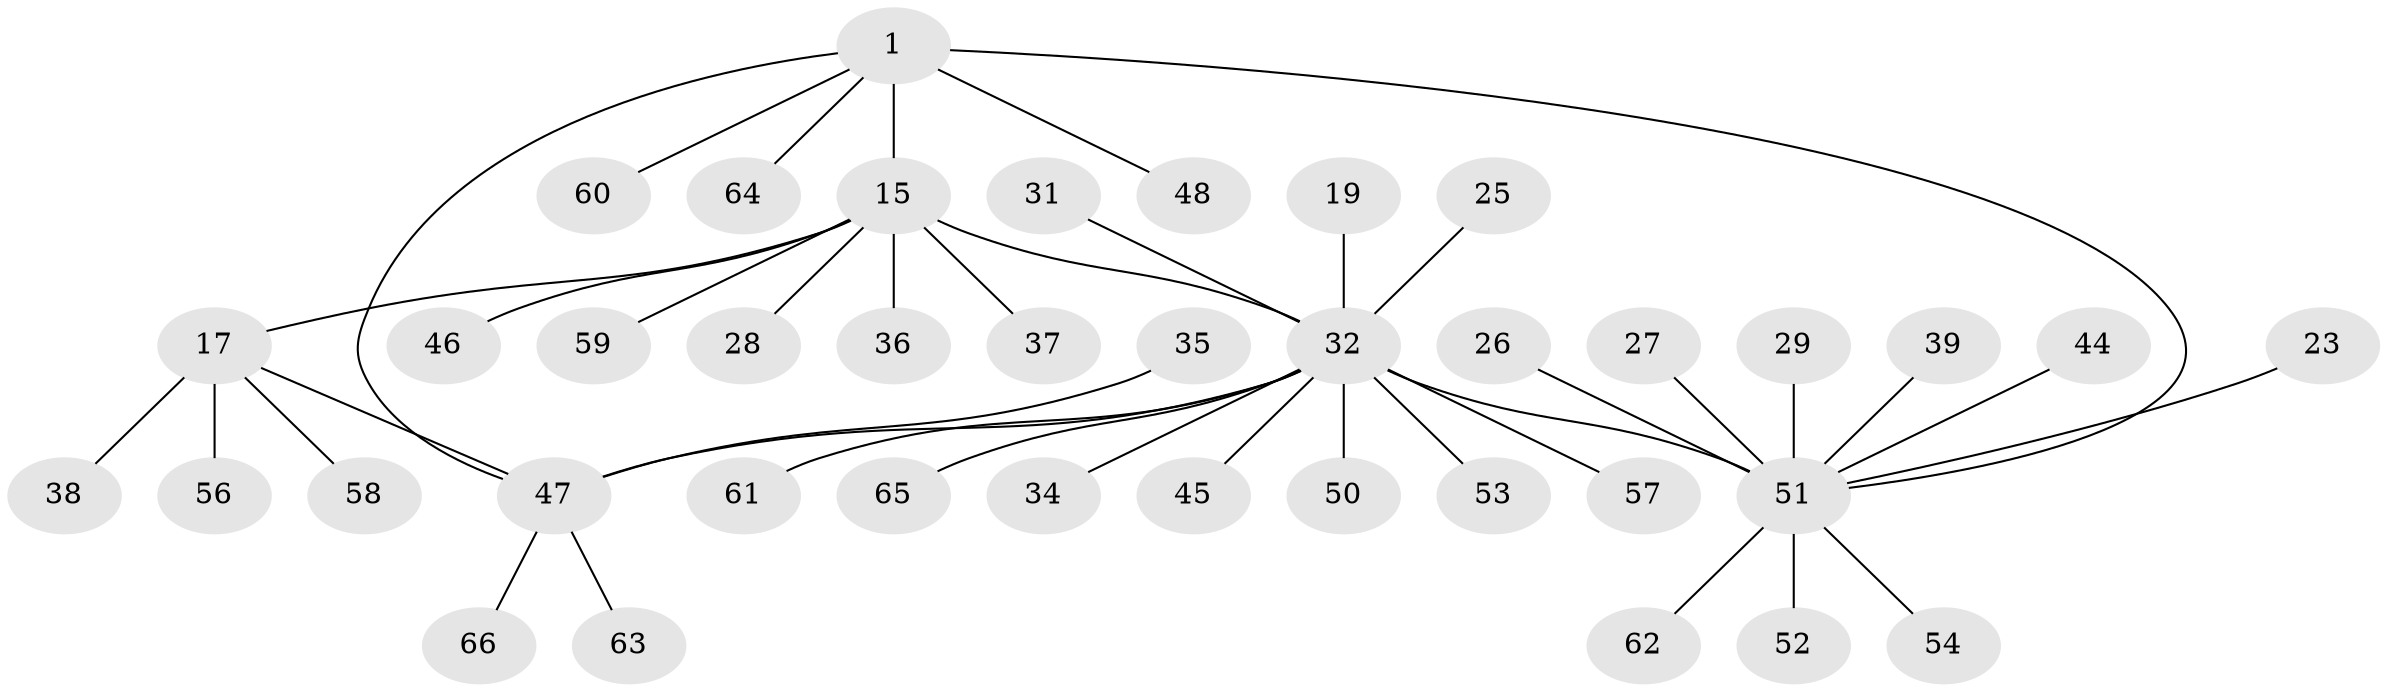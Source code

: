 // original degree distribution, {9: 0.030303030303030304, 5: 0.06060606060606061, 7: 0.045454545454545456, 8: 0.030303030303030304, 4: 0.06060606060606061, 6: 0.015151515151515152, 2: 0.13636363636363635, 1: 0.5909090909090909, 3: 0.030303030303030304}
// Generated by graph-tools (version 1.1) at 2025/57/03/04/25 21:57:52]
// undirected, 39 vertices, 41 edges
graph export_dot {
graph [start="1"]
  node [color=gray90,style=filled];
  1;
  15 [super="+14+9"];
  17 [super="+13"];
  19;
  23;
  25;
  26;
  27;
  28;
  29;
  31;
  32 [super="+8+11"];
  34 [super="+20"];
  35;
  36;
  37;
  38;
  39 [super="+24"];
  44 [super="+30"];
  45;
  46;
  47 [super="+12"];
  48 [super="+16"];
  50;
  51 [super="+42+5+49"];
  52;
  53 [super="+43"];
  54;
  56;
  57 [super="+22+40"];
  58 [super="+41"];
  59;
  60;
  61 [super="+55"];
  62;
  63;
  64;
  65;
  66;
  1 -- 15 [weight=2];
  1 -- 47 [weight=2];
  1 -- 60;
  1 -- 64;
  1 -- 48;
  1 -- 51 [weight=2];
  15 -- 36;
  15 -- 59;
  15 -- 28;
  15 -- 37;
  15 -- 46;
  15 -- 32 [weight=4];
  15 -- 17 [weight=2];
  17 -- 38;
  17 -- 56;
  17 -- 58;
  17 -- 47;
  19 -- 32;
  23 -- 51;
  25 -- 32;
  26 -- 51;
  27 -- 51;
  29 -- 51;
  31 -- 32;
  32 -- 50;
  32 -- 51 [weight=5];
  32 -- 57;
  32 -- 45;
  32 -- 65;
  32 -- 34;
  32 -- 47 [weight=2];
  32 -- 53;
  32 -- 61;
  35 -- 47;
  39 -- 51;
  44 -- 51;
  47 -- 66;
  47 -- 63;
  51 -- 52;
  51 -- 54;
  51 -- 62;
}
